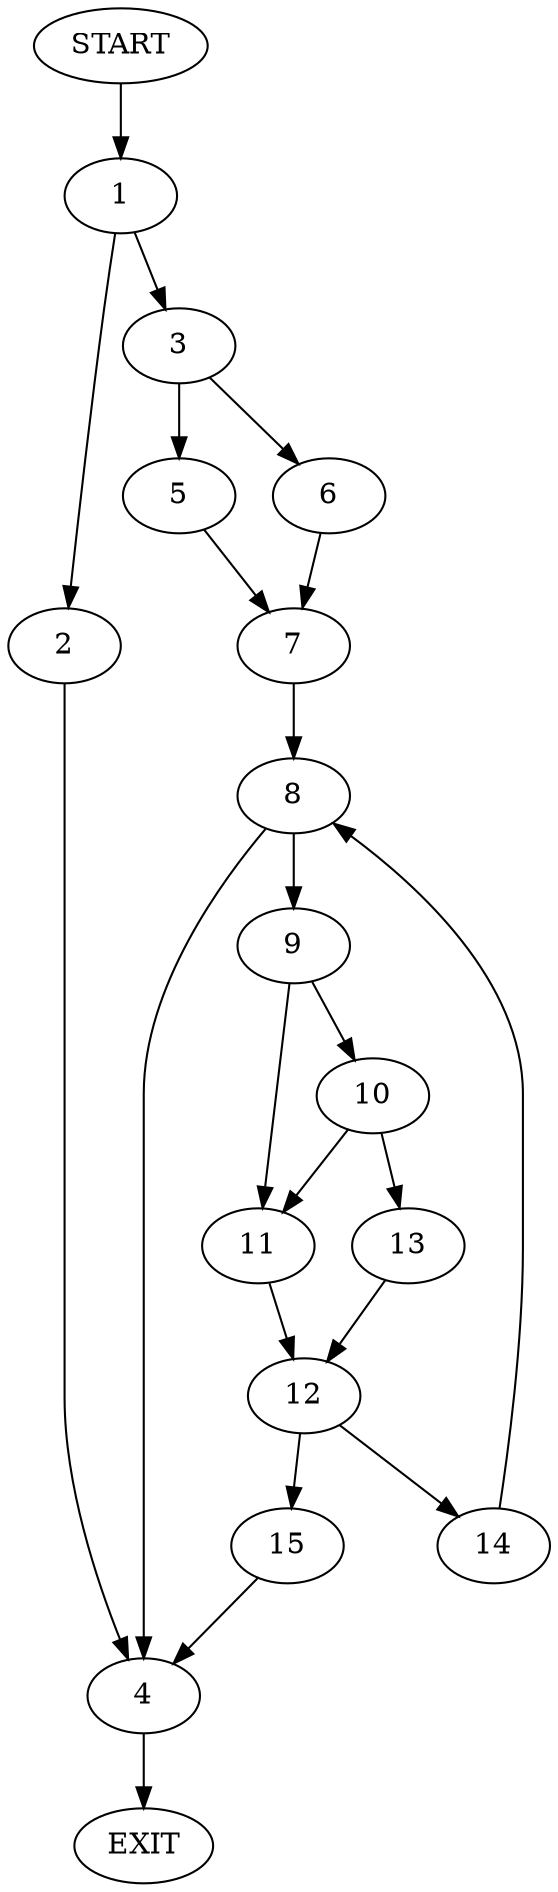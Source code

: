 digraph {
0 [label="START"];
1;
2;
3;
4;
5;
6;
7;
8;
9;
10;
11;
12;
13;
14;
15;
16 [label="EXIT"];
0 -> 1;
1 -> 2;
1 -> 3;
2 -> 4;
3 -> 5;
3 -> 6;
4 -> 16;
5 -> 7;
6 -> 7;
7 -> 8;
8 -> 4;
8 -> 9;
9 -> 10;
9 -> 11;
11 -> 12;
10 -> 13;
10 -> 11;
13 -> 12;
12 -> 14;
12 -> 15;
14 -> 8;
15 -> 4;
}
